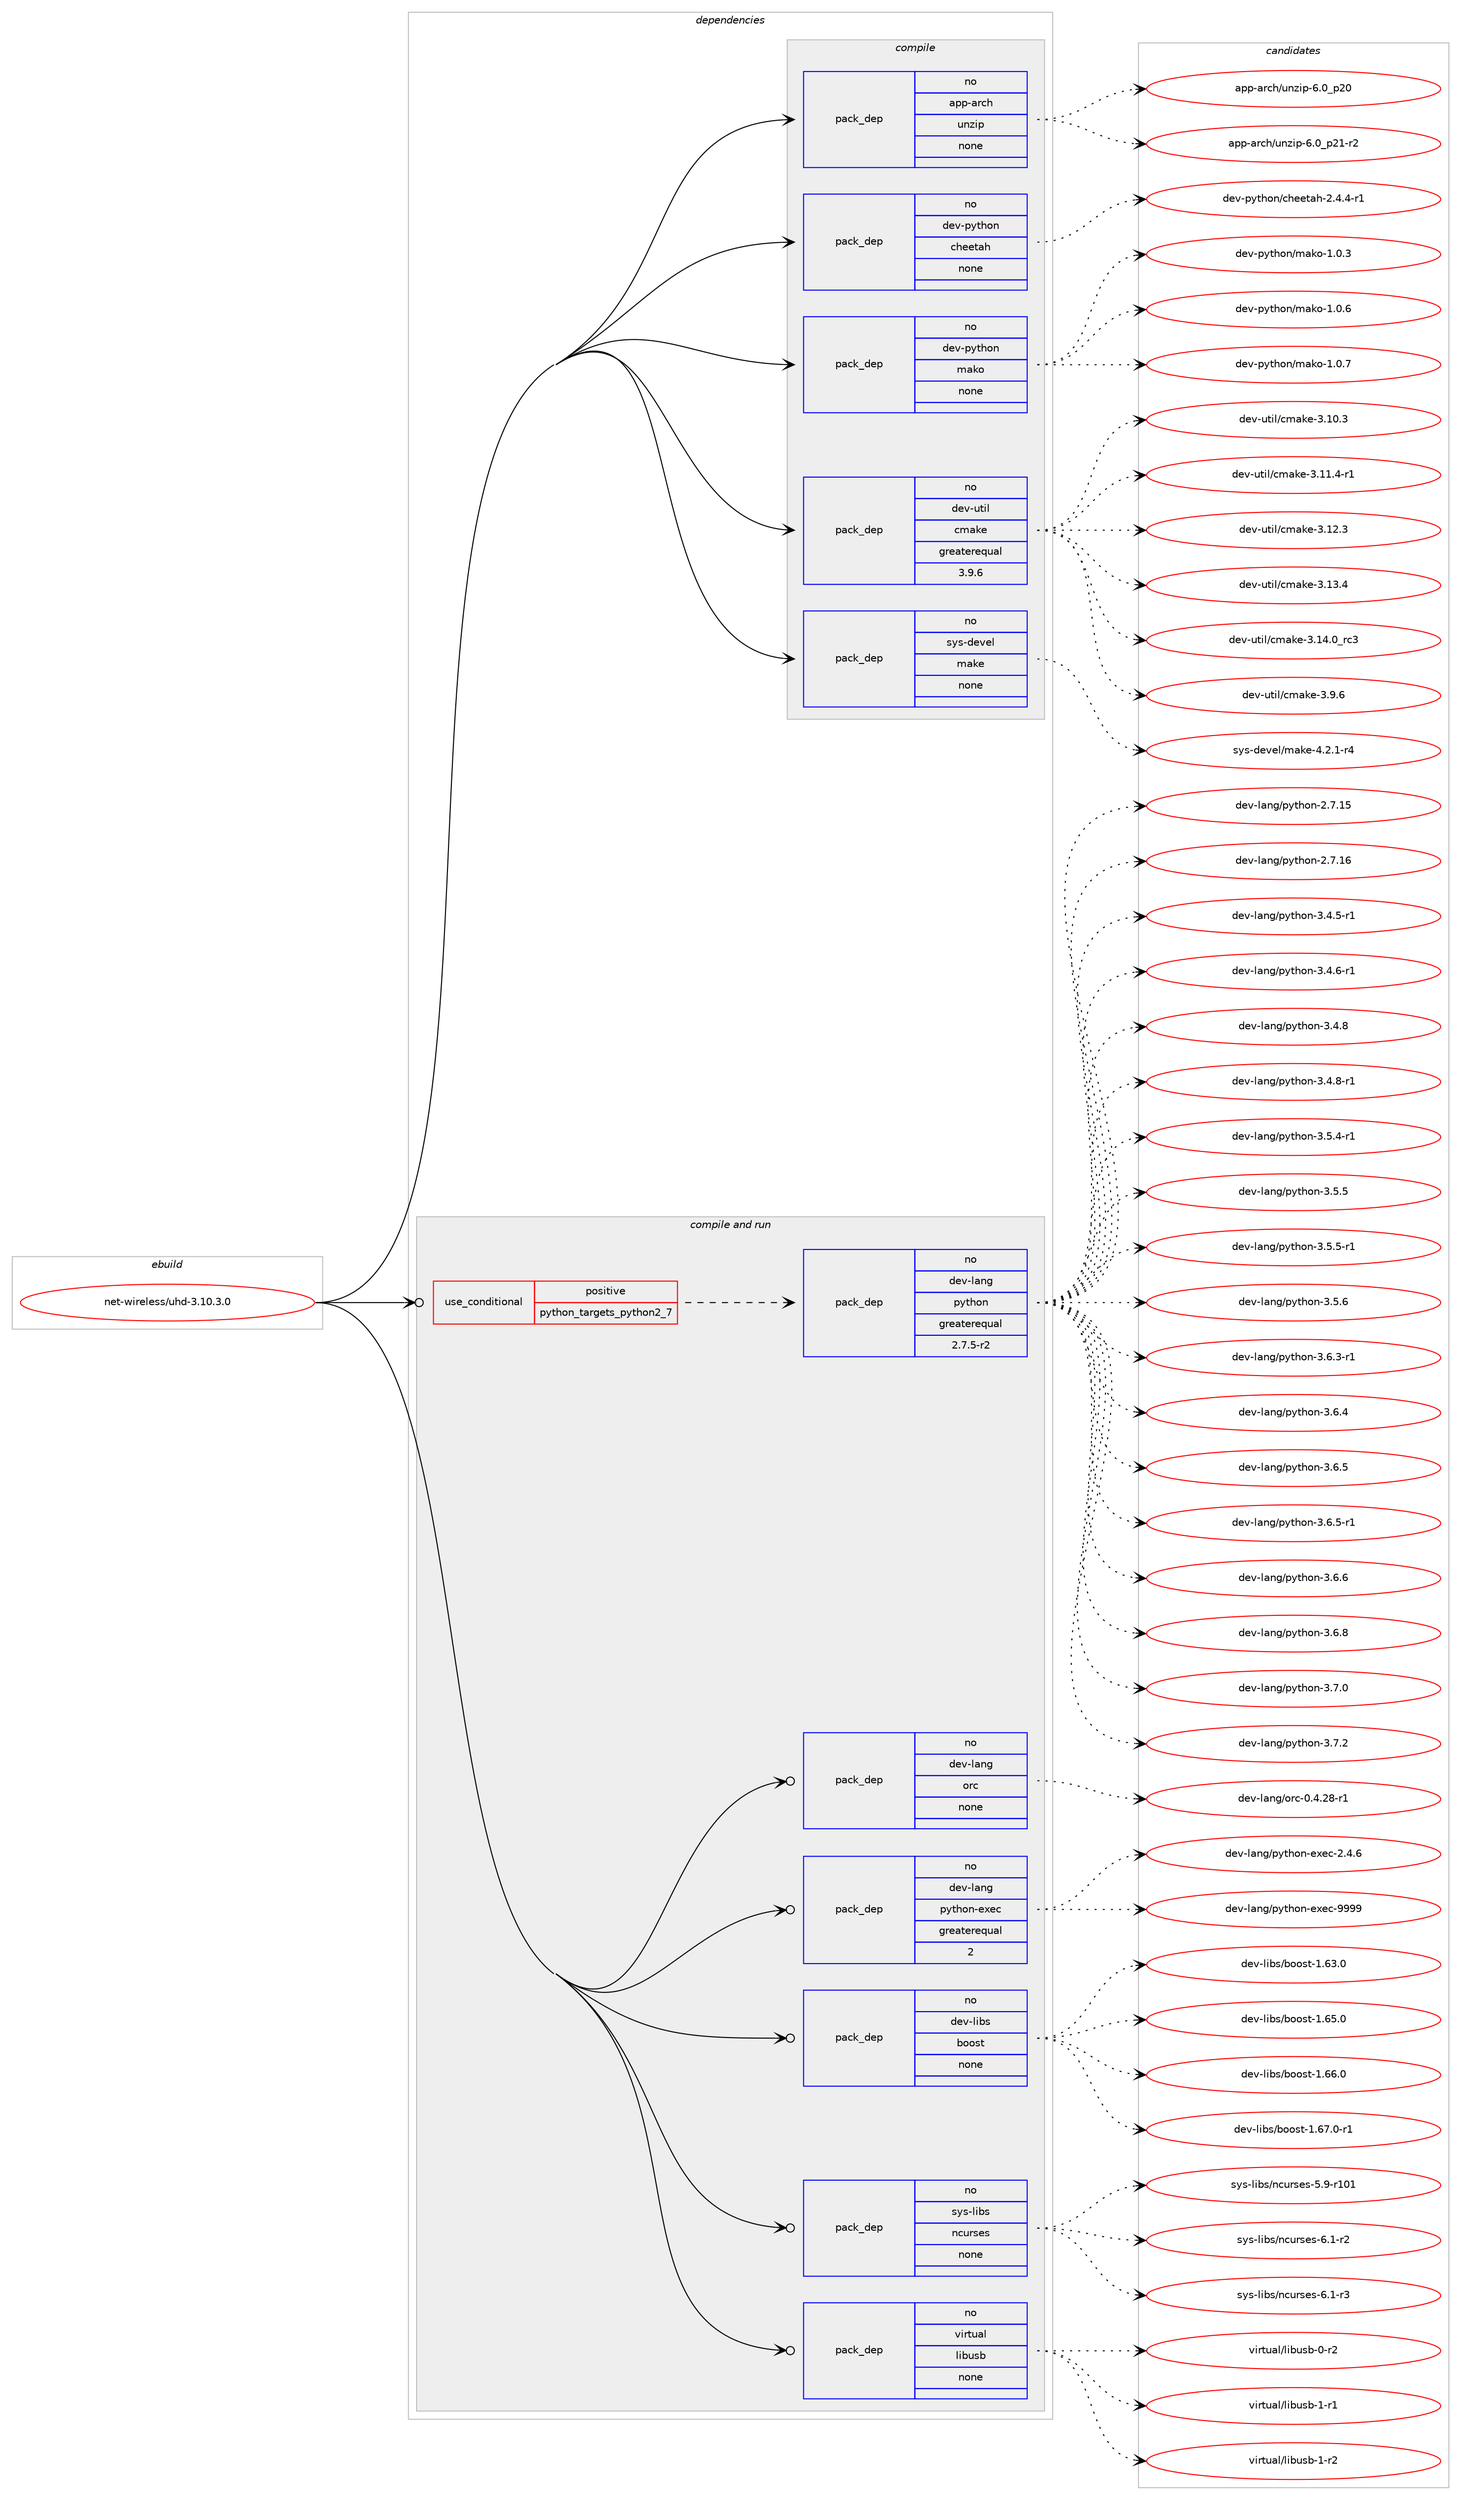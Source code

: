 digraph prolog {

# *************
# Graph options
# *************

newrank=true;
concentrate=true;
compound=true;
graph [rankdir=LR,fontname=Helvetica,fontsize=10,ranksep=1.5];#, ranksep=2.5, nodesep=0.2];
edge  [arrowhead=vee];
node  [fontname=Helvetica,fontsize=10];

# **********
# The ebuild
# **********

subgraph cluster_leftcol {
color=gray;
rank=same;
label=<<i>ebuild</i>>;
id [label="net-wireless/uhd-3.10.3.0", color=red, width=4, href="../net-wireless/uhd-3.10.3.0.svg"];
}

# ****************
# The dependencies
# ****************

subgraph cluster_midcol {
color=gray;
label=<<i>dependencies</i>>;
subgraph cluster_compile {
fillcolor="#eeeeee";
style=filled;
label=<<i>compile</i>>;
subgraph pack1202415 {
dependency1681474 [label=<<TABLE BORDER="0" CELLBORDER="1" CELLSPACING="0" CELLPADDING="4" WIDTH="220"><TR><TD ROWSPAN="6" CELLPADDING="30">pack_dep</TD></TR><TR><TD WIDTH="110">no</TD></TR><TR><TD>app-arch</TD></TR><TR><TD>unzip</TD></TR><TR><TD>none</TD></TR><TR><TD></TD></TR></TABLE>>, shape=none, color=blue];
}
id:e -> dependency1681474:w [weight=20,style="solid",arrowhead="vee"];
subgraph pack1202416 {
dependency1681475 [label=<<TABLE BORDER="0" CELLBORDER="1" CELLSPACING="0" CELLPADDING="4" WIDTH="220"><TR><TD ROWSPAN="6" CELLPADDING="30">pack_dep</TD></TR><TR><TD WIDTH="110">no</TD></TR><TR><TD>dev-python</TD></TR><TR><TD>cheetah</TD></TR><TR><TD>none</TD></TR><TR><TD></TD></TR></TABLE>>, shape=none, color=blue];
}
id:e -> dependency1681475:w [weight=20,style="solid",arrowhead="vee"];
subgraph pack1202417 {
dependency1681476 [label=<<TABLE BORDER="0" CELLBORDER="1" CELLSPACING="0" CELLPADDING="4" WIDTH="220"><TR><TD ROWSPAN="6" CELLPADDING="30">pack_dep</TD></TR><TR><TD WIDTH="110">no</TD></TR><TR><TD>dev-python</TD></TR><TR><TD>mako</TD></TR><TR><TD>none</TD></TR><TR><TD></TD></TR></TABLE>>, shape=none, color=blue];
}
id:e -> dependency1681476:w [weight=20,style="solid",arrowhead="vee"];
subgraph pack1202418 {
dependency1681477 [label=<<TABLE BORDER="0" CELLBORDER="1" CELLSPACING="0" CELLPADDING="4" WIDTH="220"><TR><TD ROWSPAN="6" CELLPADDING="30">pack_dep</TD></TR><TR><TD WIDTH="110">no</TD></TR><TR><TD>dev-util</TD></TR><TR><TD>cmake</TD></TR><TR><TD>greaterequal</TD></TR><TR><TD>3.9.6</TD></TR></TABLE>>, shape=none, color=blue];
}
id:e -> dependency1681477:w [weight=20,style="solid",arrowhead="vee"];
subgraph pack1202419 {
dependency1681478 [label=<<TABLE BORDER="0" CELLBORDER="1" CELLSPACING="0" CELLPADDING="4" WIDTH="220"><TR><TD ROWSPAN="6" CELLPADDING="30">pack_dep</TD></TR><TR><TD WIDTH="110">no</TD></TR><TR><TD>sys-devel</TD></TR><TR><TD>make</TD></TR><TR><TD>none</TD></TR><TR><TD></TD></TR></TABLE>>, shape=none, color=blue];
}
id:e -> dependency1681478:w [weight=20,style="solid",arrowhead="vee"];
}
subgraph cluster_compileandrun {
fillcolor="#eeeeee";
style=filled;
label=<<i>compile and run</i>>;
subgraph cond451537 {
dependency1681479 [label=<<TABLE BORDER="0" CELLBORDER="1" CELLSPACING="0" CELLPADDING="4"><TR><TD ROWSPAN="3" CELLPADDING="10">use_conditional</TD></TR><TR><TD>positive</TD></TR><TR><TD>python_targets_python2_7</TD></TR></TABLE>>, shape=none, color=red];
subgraph pack1202420 {
dependency1681480 [label=<<TABLE BORDER="0" CELLBORDER="1" CELLSPACING="0" CELLPADDING="4" WIDTH="220"><TR><TD ROWSPAN="6" CELLPADDING="30">pack_dep</TD></TR><TR><TD WIDTH="110">no</TD></TR><TR><TD>dev-lang</TD></TR><TR><TD>python</TD></TR><TR><TD>greaterequal</TD></TR><TR><TD>2.7.5-r2</TD></TR></TABLE>>, shape=none, color=blue];
}
dependency1681479:e -> dependency1681480:w [weight=20,style="dashed",arrowhead="vee"];
}
id:e -> dependency1681479:w [weight=20,style="solid",arrowhead="odotvee"];
subgraph pack1202421 {
dependency1681481 [label=<<TABLE BORDER="0" CELLBORDER="1" CELLSPACING="0" CELLPADDING="4" WIDTH="220"><TR><TD ROWSPAN="6" CELLPADDING="30">pack_dep</TD></TR><TR><TD WIDTH="110">no</TD></TR><TR><TD>dev-lang</TD></TR><TR><TD>orc</TD></TR><TR><TD>none</TD></TR><TR><TD></TD></TR></TABLE>>, shape=none, color=blue];
}
id:e -> dependency1681481:w [weight=20,style="solid",arrowhead="odotvee"];
subgraph pack1202422 {
dependency1681482 [label=<<TABLE BORDER="0" CELLBORDER="1" CELLSPACING="0" CELLPADDING="4" WIDTH="220"><TR><TD ROWSPAN="6" CELLPADDING="30">pack_dep</TD></TR><TR><TD WIDTH="110">no</TD></TR><TR><TD>dev-lang</TD></TR><TR><TD>python-exec</TD></TR><TR><TD>greaterequal</TD></TR><TR><TD>2</TD></TR></TABLE>>, shape=none, color=blue];
}
id:e -> dependency1681482:w [weight=20,style="solid",arrowhead="odotvee"];
subgraph pack1202423 {
dependency1681483 [label=<<TABLE BORDER="0" CELLBORDER="1" CELLSPACING="0" CELLPADDING="4" WIDTH="220"><TR><TD ROWSPAN="6" CELLPADDING="30">pack_dep</TD></TR><TR><TD WIDTH="110">no</TD></TR><TR><TD>dev-libs</TD></TR><TR><TD>boost</TD></TR><TR><TD>none</TD></TR><TR><TD></TD></TR></TABLE>>, shape=none, color=blue];
}
id:e -> dependency1681483:w [weight=20,style="solid",arrowhead="odotvee"];
subgraph pack1202424 {
dependency1681484 [label=<<TABLE BORDER="0" CELLBORDER="1" CELLSPACING="0" CELLPADDING="4" WIDTH="220"><TR><TD ROWSPAN="6" CELLPADDING="30">pack_dep</TD></TR><TR><TD WIDTH="110">no</TD></TR><TR><TD>sys-libs</TD></TR><TR><TD>ncurses</TD></TR><TR><TD>none</TD></TR><TR><TD></TD></TR></TABLE>>, shape=none, color=blue];
}
id:e -> dependency1681484:w [weight=20,style="solid",arrowhead="odotvee"];
subgraph pack1202425 {
dependency1681485 [label=<<TABLE BORDER="0" CELLBORDER="1" CELLSPACING="0" CELLPADDING="4" WIDTH="220"><TR><TD ROWSPAN="6" CELLPADDING="30">pack_dep</TD></TR><TR><TD WIDTH="110">no</TD></TR><TR><TD>virtual</TD></TR><TR><TD>libusb</TD></TR><TR><TD>none</TD></TR><TR><TD></TD></TR></TABLE>>, shape=none, color=blue];
}
id:e -> dependency1681485:w [weight=20,style="solid",arrowhead="odotvee"];
}
subgraph cluster_run {
fillcolor="#eeeeee";
style=filled;
label=<<i>run</i>>;
}
}

# **************
# The candidates
# **************

subgraph cluster_choices {
rank=same;
color=gray;
label=<<i>candidates</i>>;

subgraph choice1202415 {
color=black;
nodesep=1;
choice971121124597114991044711711012210511245544648951125048 [label="app-arch/unzip-6.0_p20", color=red, width=4,href="../app-arch/unzip-6.0_p20.svg"];
choice9711211245971149910447117110122105112455446489511250494511450 [label="app-arch/unzip-6.0_p21-r2", color=red, width=4,href="../app-arch/unzip-6.0_p21-r2.svg"];
dependency1681474:e -> choice971121124597114991044711711012210511245544648951125048:w [style=dotted,weight="100"];
dependency1681474:e -> choice9711211245971149910447117110122105112455446489511250494511450:w [style=dotted,weight="100"];
}
subgraph choice1202416 {
color=black;
nodesep=1;
choice100101118451121211161041111104799104101101116971044550465246524511449 [label="dev-python/cheetah-2.4.4-r1", color=red, width=4,href="../dev-python/cheetah-2.4.4-r1.svg"];
dependency1681475:e -> choice100101118451121211161041111104799104101101116971044550465246524511449:w [style=dotted,weight="100"];
}
subgraph choice1202417 {
color=black;
nodesep=1;
choice100101118451121211161041111104710997107111454946484651 [label="dev-python/mako-1.0.3", color=red, width=4,href="../dev-python/mako-1.0.3.svg"];
choice100101118451121211161041111104710997107111454946484654 [label="dev-python/mako-1.0.6", color=red, width=4,href="../dev-python/mako-1.0.6.svg"];
choice100101118451121211161041111104710997107111454946484655 [label="dev-python/mako-1.0.7", color=red, width=4,href="../dev-python/mako-1.0.7.svg"];
dependency1681476:e -> choice100101118451121211161041111104710997107111454946484651:w [style=dotted,weight="100"];
dependency1681476:e -> choice100101118451121211161041111104710997107111454946484654:w [style=dotted,weight="100"];
dependency1681476:e -> choice100101118451121211161041111104710997107111454946484655:w [style=dotted,weight="100"];
}
subgraph choice1202418 {
color=black;
nodesep=1;
choice1001011184511711610510847991099710710145514649484651 [label="dev-util/cmake-3.10.3", color=red, width=4,href="../dev-util/cmake-3.10.3.svg"];
choice10010111845117116105108479910997107101455146494946524511449 [label="dev-util/cmake-3.11.4-r1", color=red, width=4,href="../dev-util/cmake-3.11.4-r1.svg"];
choice1001011184511711610510847991099710710145514649504651 [label="dev-util/cmake-3.12.3", color=red, width=4,href="../dev-util/cmake-3.12.3.svg"];
choice1001011184511711610510847991099710710145514649514652 [label="dev-util/cmake-3.13.4", color=red, width=4,href="../dev-util/cmake-3.13.4.svg"];
choice1001011184511711610510847991099710710145514649524648951149951 [label="dev-util/cmake-3.14.0_rc3", color=red, width=4,href="../dev-util/cmake-3.14.0_rc3.svg"];
choice10010111845117116105108479910997107101455146574654 [label="dev-util/cmake-3.9.6", color=red, width=4,href="../dev-util/cmake-3.9.6.svg"];
dependency1681477:e -> choice1001011184511711610510847991099710710145514649484651:w [style=dotted,weight="100"];
dependency1681477:e -> choice10010111845117116105108479910997107101455146494946524511449:w [style=dotted,weight="100"];
dependency1681477:e -> choice1001011184511711610510847991099710710145514649504651:w [style=dotted,weight="100"];
dependency1681477:e -> choice1001011184511711610510847991099710710145514649514652:w [style=dotted,weight="100"];
dependency1681477:e -> choice1001011184511711610510847991099710710145514649524648951149951:w [style=dotted,weight="100"];
dependency1681477:e -> choice10010111845117116105108479910997107101455146574654:w [style=dotted,weight="100"];
}
subgraph choice1202419 {
color=black;
nodesep=1;
choice1151211154510010111810110847109971071014552465046494511452 [label="sys-devel/make-4.2.1-r4", color=red, width=4,href="../sys-devel/make-4.2.1-r4.svg"];
dependency1681478:e -> choice1151211154510010111810110847109971071014552465046494511452:w [style=dotted,weight="100"];
}
subgraph choice1202420 {
color=black;
nodesep=1;
choice10010111845108971101034711212111610411111045504655464953 [label="dev-lang/python-2.7.15", color=red, width=4,href="../dev-lang/python-2.7.15.svg"];
choice10010111845108971101034711212111610411111045504655464954 [label="dev-lang/python-2.7.16", color=red, width=4,href="../dev-lang/python-2.7.16.svg"];
choice1001011184510897110103471121211161041111104551465246534511449 [label="dev-lang/python-3.4.5-r1", color=red, width=4,href="../dev-lang/python-3.4.5-r1.svg"];
choice1001011184510897110103471121211161041111104551465246544511449 [label="dev-lang/python-3.4.6-r1", color=red, width=4,href="../dev-lang/python-3.4.6-r1.svg"];
choice100101118451089711010347112121116104111110455146524656 [label="dev-lang/python-3.4.8", color=red, width=4,href="../dev-lang/python-3.4.8.svg"];
choice1001011184510897110103471121211161041111104551465246564511449 [label="dev-lang/python-3.4.8-r1", color=red, width=4,href="../dev-lang/python-3.4.8-r1.svg"];
choice1001011184510897110103471121211161041111104551465346524511449 [label="dev-lang/python-3.5.4-r1", color=red, width=4,href="../dev-lang/python-3.5.4-r1.svg"];
choice100101118451089711010347112121116104111110455146534653 [label="dev-lang/python-3.5.5", color=red, width=4,href="../dev-lang/python-3.5.5.svg"];
choice1001011184510897110103471121211161041111104551465346534511449 [label="dev-lang/python-3.5.5-r1", color=red, width=4,href="../dev-lang/python-3.5.5-r1.svg"];
choice100101118451089711010347112121116104111110455146534654 [label="dev-lang/python-3.5.6", color=red, width=4,href="../dev-lang/python-3.5.6.svg"];
choice1001011184510897110103471121211161041111104551465446514511449 [label="dev-lang/python-3.6.3-r1", color=red, width=4,href="../dev-lang/python-3.6.3-r1.svg"];
choice100101118451089711010347112121116104111110455146544652 [label="dev-lang/python-3.6.4", color=red, width=4,href="../dev-lang/python-3.6.4.svg"];
choice100101118451089711010347112121116104111110455146544653 [label="dev-lang/python-3.6.5", color=red, width=4,href="../dev-lang/python-3.6.5.svg"];
choice1001011184510897110103471121211161041111104551465446534511449 [label="dev-lang/python-3.6.5-r1", color=red, width=4,href="../dev-lang/python-3.6.5-r1.svg"];
choice100101118451089711010347112121116104111110455146544654 [label="dev-lang/python-3.6.6", color=red, width=4,href="../dev-lang/python-3.6.6.svg"];
choice100101118451089711010347112121116104111110455146544656 [label="dev-lang/python-3.6.8", color=red, width=4,href="../dev-lang/python-3.6.8.svg"];
choice100101118451089711010347112121116104111110455146554648 [label="dev-lang/python-3.7.0", color=red, width=4,href="../dev-lang/python-3.7.0.svg"];
choice100101118451089711010347112121116104111110455146554650 [label="dev-lang/python-3.7.2", color=red, width=4,href="../dev-lang/python-3.7.2.svg"];
dependency1681480:e -> choice10010111845108971101034711212111610411111045504655464953:w [style=dotted,weight="100"];
dependency1681480:e -> choice10010111845108971101034711212111610411111045504655464954:w [style=dotted,weight="100"];
dependency1681480:e -> choice1001011184510897110103471121211161041111104551465246534511449:w [style=dotted,weight="100"];
dependency1681480:e -> choice1001011184510897110103471121211161041111104551465246544511449:w [style=dotted,weight="100"];
dependency1681480:e -> choice100101118451089711010347112121116104111110455146524656:w [style=dotted,weight="100"];
dependency1681480:e -> choice1001011184510897110103471121211161041111104551465246564511449:w [style=dotted,weight="100"];
dependency1681480:e -> choice1001011184510897110103471121211161041111104551465346524511449:w [style=dotted,weight="100"];
dependency1681480:e -> choice100101118451089711010347112121116104111110455146534653:w [style=dotted,weight="100"];
dependency1681480:e -> choice1001011184510897110103471121211161041111104551465346534511449:w [style=dotted,weight="100"];
dependency1681480:e -> choice100101118451089711010347112121116104111110455146534654:w [style=dotted,weight="100"];
dependency1681480:e -> choice1001011184510897110103471121211161041111104551465446514511449:w [style=dotted,weight="100"];
dependency1681480:e -> choice100101118451089711010347112121116104111110455146544652:w [style=dotted,weight="100"];
dependency1681480:e -> choice100101118451089711010347112121116104111110455146544653:w [style=dotted,weight="100"];
dependency1681480:e -> choice1001011184510897110103471121211161041111104551465446534511449:w [style=dotted,weight="100"];
dependency1681480:e -> choice100101118451089711010347112121116104111110455146544654:w [style=dotted,weight="100"];
dependency1681480:e -> choice100101118451089711010347112121116104111110455146544656:w [style=dotted,weight="100"];
dependency1681480:e -> choice100101118451089711010347112121116104111110455146554648:w [style=dotted,weight="100"];
dependency1681480:e -> choice100101118451089711010347112121116104111110455146554650:w [style=dotted,weight="100"];
}
subgraph choice1202421 {
color=black;
nodesep=1;
choice10010111845108971101034711111499454846524650564511449 [label="dev-lang/orc-0.4.28-r1", color=red, width=4,href="../dev-lang/orc-0.4.28-r1.svg"];
dependency1681481:e -> choice10010111845108971101034711111499454846524650564511449:w [style=dotted,weight="100"];
}
subgraph choice1202422 {
color=black;
nodesep=1;
choice1001011184510897110103471121211161041111104510112010199455046524654 [label="dev-lang/python-exec-2.4.6", color=red, width=4,href="../dev-lang/python-exec-2.4.6.svg"];
choice10010111845108971101034711212111610411111045101120101994557575757 [label="dev-lang/python-exec-9999", color=red, width=4,href="../dev-lang/python-exec-9999.svg"];
dependency1681482:e -> choice1001011184510897110103471121211161041111104510112010199455046524654:w [style=dotted,weight="100"];
dependency1681482:e -> choice10010111845108971101034711212111610411111045101120101994557575757:w [style=dotted,weight="100"];
}
subgraph choice1202423 {
color=black;
nodesep=1;
choice1001011184510810598115479811111111511645494654514648 [label="dev-libs/boost-1.63.0", color=red, width=4,href="../dev-libs/boost-1.63.0.svg"];
choice1001011184510810598115479811111111511645494654534648 [label="dev-libs/boost-1.65.0", color=red, width=4,href="../dev-libs/boost-1.65.0.svg"];
choice1001011184510810598115479811111111511645494654544648 [label="dev-libs/boost-1.66.0", color=red, width=4,href="../dev-libs/boost-1.66.0.svg"];
choice10010111845108105981154798111111115116454946545546484511449 [label="dev-libs/boost-1.67.0-r1", color=red, width=4,href="../dev-libs/boost-1.67.0-r1.svg"];
dependency1681483:e -> choice1001011184510810598115479811111111511645494654514648:w [style=dotted,weight="100"];
dependency1681483:e -> choice1001011184510810598115479811111111511645494654534648:w [style=dotted,weight="100"];
dependency1681483:e -> choice1001011184510810598115479811111111511645494654544648:w [style=dotted,weight="100"];
dependency1681483:e -> choice10010111845108105981154798111111115116454946545546484511449:w [style=dotted,weight="100"];
}
subgraph choice1202424 {
color=black;
nodesep=1;
choice115121115451081059811547110991171141151011154553465745114494849 [label="sys-libs/ncurses-5.9-r101", color=red, width=4,href="../sys-libs/ncurses-5.9-r101.svg"];
choice11512111545108105981154711099117114115101115455446494511450 [label="sys-libs/ncurses-6.1-r2", color=red, width=4,href="../sys-libs/ncurses-6.1-r2.svg"];
choice11512111545108105981154711099117114115101115455446494511451 [label="sys-libs/ncurses-6.1-r3", color=red, width=4,href="../sys-libs/ncurses-6.1-r3.svg"];
dependency1681484:e -> choice115121115451081059811547110991171141151011154553465745114494849:w [style=dotted,weight="100"];
dependency1681484:e -> choice11512111545108105981154711099117114115101115455446494511450:w [style=dotted,weight="100"];
dependency1681484:e -> choice11512111545108105981154711099117114115101115455446494511451:w [style=dotted,weight="100"];
}
subgraph choice1202425 {
color=black;
nodesep=1;
choice1181051141161179710847108105981171159845484511450 [label="virtual/libusb-0-r2", color=red, width=4,href="../virtual/libusb-0-r2.svg"];
choice1181051141161179710847108105981171159845494511449 [label="virtual/libusb-1-r1", color=red, width=4,href="../virtual/libusb-1-r1.svg"];
choice1181051141161179710847108105981171159845494511450 [label="virtual/libusb-1-r2", color=red, width=4,href="../virtual/libusb-1-r2.svg"];
dependency1681485:e -> choice1181051141161179710847108105981171159845484511450:w [style=dotted,weight="100"];
dependency1681485:e -> choice1181051141161179710847108105981171159845494511449:w [style=dotted,weight="100"];
dependency1681485:e -> choice1181051141161179710847108105981171159845494511450:w [style=dotted,weight="100"];
}
}

}
